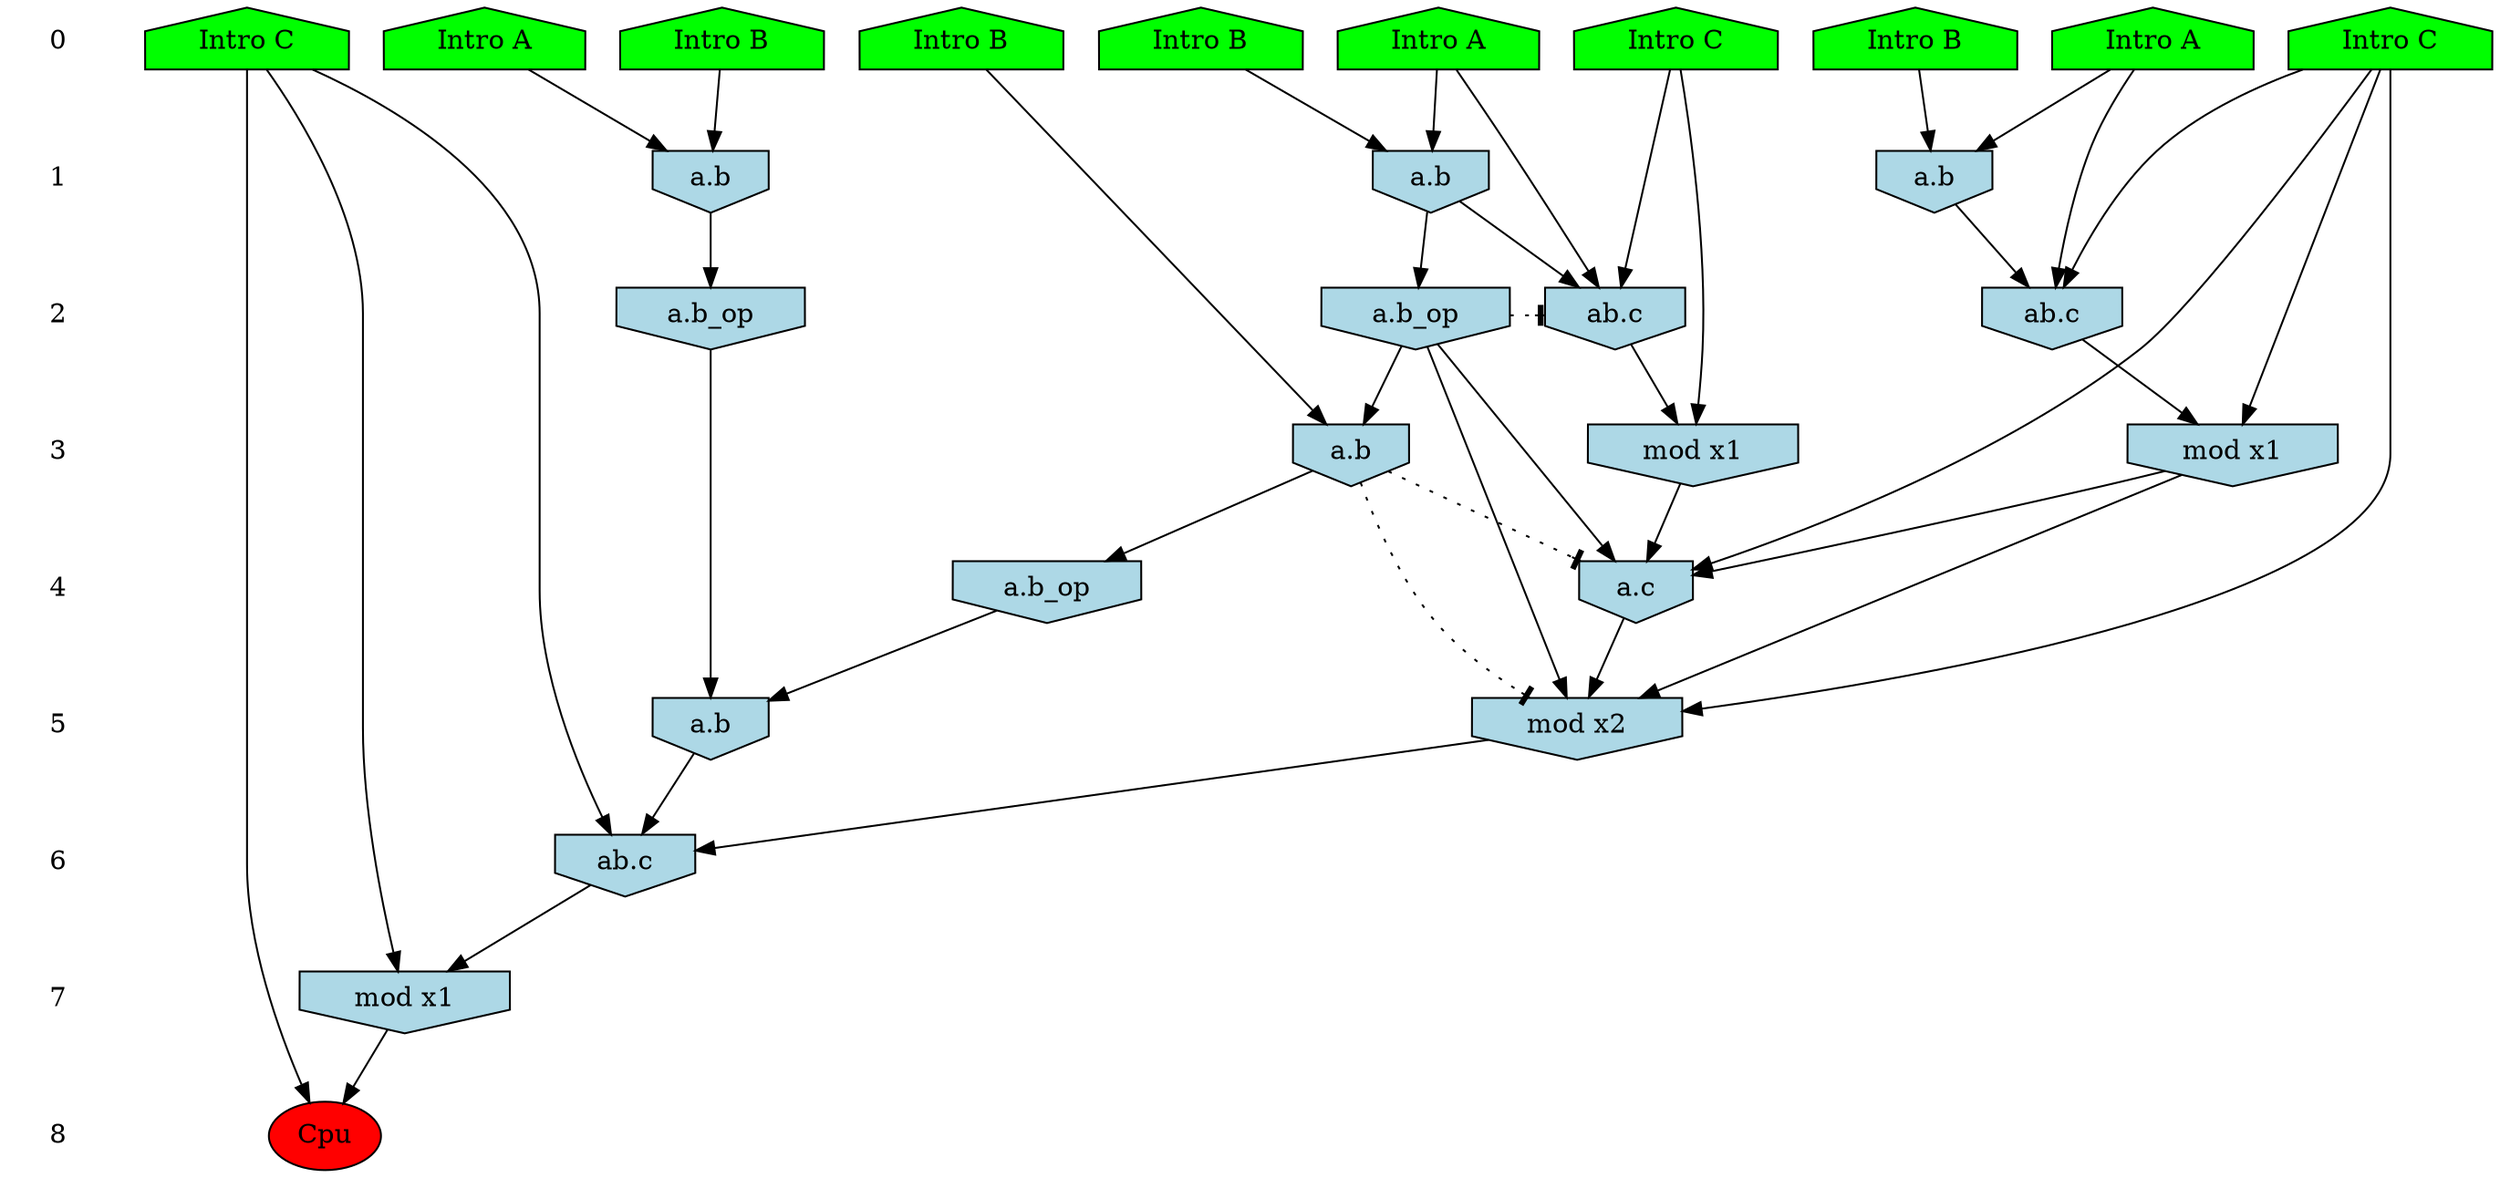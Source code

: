 /* Compression of 1 causal flows obtained in average at 1.252319E+01 t.u */
/* Compressed causal flows were: [1881] */
digraph G{
 ranksep=.5 ; 
{ rank = same ; "0" [shape=plaintext] ; node_1 [label ="Intro B", shape=house, style=filled, fillcolor=green] ;
node_2 [label ="Intro B", shape=house, style=filled, fillcolor=green] ;
node_3 [label ="Intro A", shape=house, style=filled, fillcolor=green] ;
node_4 [label ="Intro B", shape=house, style=filled, fillcolor=green] ;
node_5 [label ="Intro A", shape=house, style=filled, fillcolor=green] ;
node_6 [label ="Intro A", shape=house, style=filled, fillcolor=green] ;
node_7 [label ="Intro B", shape=house, style=filled, fillcolor=green] ;
node_8 [label ="Intro C", shape=house, style=filled, fillcolor=green] ;
node_9 [label ="Intro C", shape=house, style=filled, fillcolor=green] ;
node_10 [label ="Intro C", shape=house, style=filled, fillcolor=green] ;
}
{ rank = same ; "1" [shape=plaintext] ; node_11 [label="a.b", shape=invhouse, style=filled, fillcolor = lightblue] ;
node_12 [label="a.b", shape=invhouse, style=filled, fillcolor = lightblue] ;
node_17 [label="a.b", shape=invhouse, style=filled, fillcolor = lightblue] ;
}
{ rank = same ; "2" [shape=plaintext] ; node_13 [label="ab.c", shape=invhouse, style=filled, fillcolor = lightblue] ;
node_15 [label="a.b_op", shape=invhouse, style=filled, fillcolor = lightblue] ;
node_16 [label="a.b_op", shape=invhouse, style=filled, fillcolor = lightblue] ;
node_18 [label="ab.c", shape=invhouse, style=filled, fillcolor = lightblue] ;
}
{ rank = same ; "3" [shape=plaintext] ; node_14 [label="mod x1", shape=invhouse, style=filled, fillcolor = lightblue] ;
node_19 [label="mod x1", shape=invhouse, style=filled, fillcolor = lightblue] ;
node_22 [label="a.b", shape=invhouse, style=filled, fillcolor = lightblue] ;
}
{ rank = same ; "4" [shape=plaintext] ; node_20 [label="a.c", shape=invhouse, style=filled, fillcolor = lightblue] ;
node_23 [label="a.b_op", shape=invhouse, style=filled, fillcolor = lightblue] ;
}
{ rank = same ; "5" [shape=plaintext] ; node_21 [label="mod x2", shape=invhouse, style=filled, fillcolor = lightblue] ;
node_24 [label="a.b", shape=invhouse, style=filled, fillcolor = lightblue] ;
}
{ rank = same ; "6" [shape=plaintext] ; node_25 [label="ab.c", shape=invhouse, style=filled, fillcolor = lightblue] ;
}
{ rank = same ; "7" [shape=plaintext] ; node_26 [label="mod x1", shape=invhouse, style=filled, fillcolor = lightblue] ;
}
{ rank = same ; "8" [shape=plaintext] ; node_27 [label ="Cpu", style=filled, fillcolor=red] ;
}
"0" -> "1" [style="invis"]; 
"1" -> "2" [style="invis"]; 
"2" -> "3" [style="invis"]; 
"3" -> "4" [style="invis"]; 
"4" -> "5" [style="invis"]; 
"5" -> "6" [style="invis"]; 
"6" -> "7" [style="invis"]; 
"7" -> "8" [style="invis"]; 
node_3 -> node_11
node_7 -> node_11
node_4 -> node_12
node_5 -> node_12
node_5 -> node_13
node_8 -> node_13
node_12 -> node_13
node_8 -> node_14
node_13 -> node_14
node_11 -> node_15
node_12 -> node_16
node_1 -> node_17
node_6 -> node_17
node_6 -> node_18
node_10 -> node_18
node_17 -> node_18
node_10 -> node_19
node_18 -> node_19
node_10 -> node_20
node_14 -> node_20
node_16 -> node_20
node_19 -> node_20
node_10 -> node_21
node_16 -> node_21
node_19 -> node_21
node_20 -> node_21
node_2 -> node_22
node_16 -> node_22
node_22 -> node_23
node_15 -> node_24
node_23 -> node_24
node_9 -> node_25
node_21 -> node_25
node_24 -> node_25
node_9 -> node_26
node_25 -> node_26
node_9 -> node_27
node_26 -> node_27
node_16 -> node_13 [style=dotted, arrowhead = tee] 
node_22 -> node_21 [style=dotted, arrowhead = tee] 
node_22 -> node_20 [style=dotted, arrowhead = tee] 
}
/*
 Dot generation time: 0.001698
*/